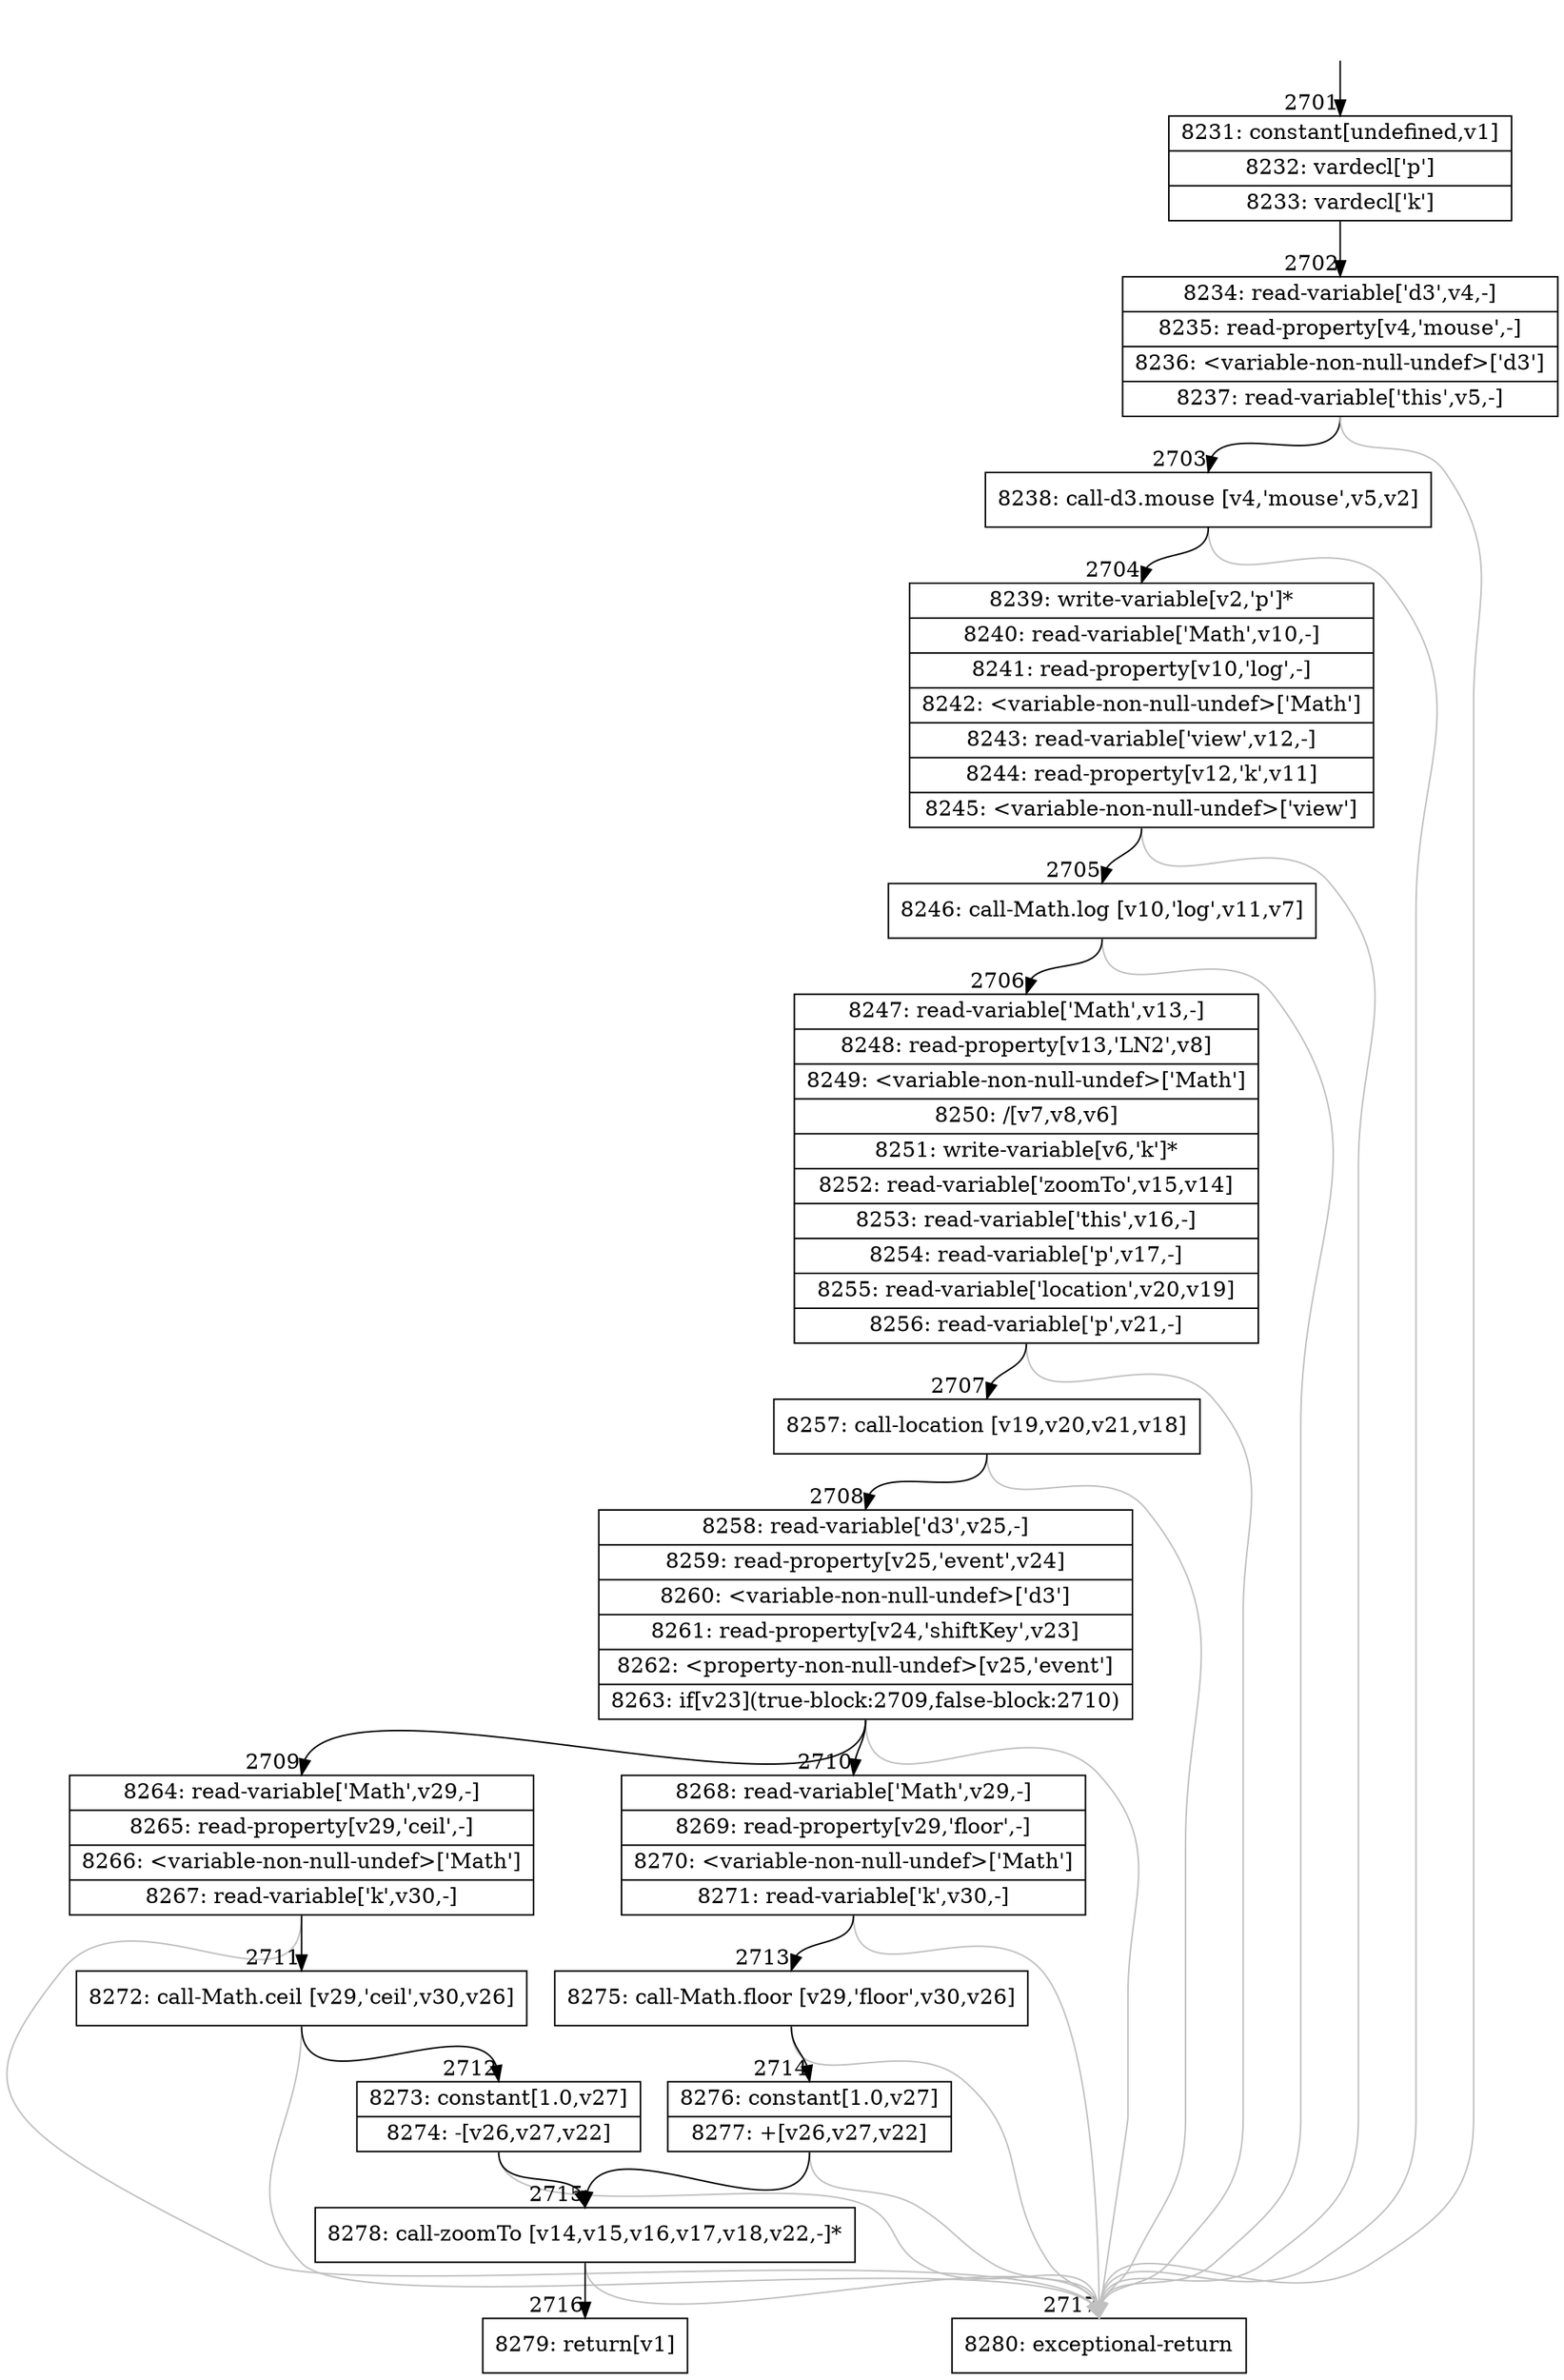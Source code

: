 digraph {
rankdir="TD"
BB_entry258[shape=none,label=""];
BB_entry258 -> BB2701 [tailport=s, headport=n, headlabel="    2701"]
BB2701 [shape=record label="{8231: constant[undefined,v1]|8232: vardecl['p']|8233: vardecl['k']}" ] 
BB2701 -> BB2702 [tailport=s, headport=n, headlabel="      2702"]
BB2702 [shape=record label="{8234: read-variable['d3',v4,-]|8235: read-property[v4,'mouse',-]|8236: \<variable-non-null-undef\>['d3']|8237: read-variable['this',v5,-]}" ] 
BB2702 -> BB2703 [tailport=s, headport=n, headlabel="      2703"]
BB2702 -> BB2717 [tailport=s, headport=n, color=gray, headlabel="      2717"]
BB2703 [shape=record label="{8238: call-d3.mouse [v4,'mouse',v5,v2]}" ] 
BB2703 -> BB2704 [tailport=s, headport=n, headlabel="      2704"]
BB2703 -> BB2717 [tailport=s, headport=n, color=gray]
BB2704 [shape=record label="{8239: write-variable[v2,'p']*|8240: read-variable['Math',v10,-]|8241: read-property[v10,'log',-]|8242: \<variable-non-null-undef\>['Math']|8243: read-variable['view',v12,-]|8244: read-property[v12,'k',v11]|8245: \<variable-non-null-undef\>['view']}" ] 
BB2704 -> BB2705 [tailport=s, headport=n, headlabel="      2705"]
BB2704 -> BB2717 [tailport=s, headport=n, color=gray]
BB2705 [shape=record label="{8246: call-Math.log [v10,'log',v11,v7]}" ] 
BB2705 -> BB2706 [tailport=s, headport=n, headlabel="      2706"]
BB2705 -> BB2717 [tailport=s, headport=n, color=gray]
BB2706 [shape=record label="{8247: read-variable['Math',v13,-]|8248: read-property[v13,'LN2',v8]|8249: \<variable-non-null-undef\>['Math']|8250: /[v7,v8,v6]|8251: write-variable[v6,'k']*|8252: read-variable['zoomTo',v15,v14]|8253: read-variable['this',v16,-]|8254: read-variable['p',v17,-]|8255: read-variable['location',v20,v19]|8256: read-variable['p',v21,-]}" ] 
BB2706 -> BB2707 [tailport=s, headport=n, headlabel="      2707"]
BB2706 -> BB2717 [tailport=s, headport=n, color=gray]
BB2707 [shape=record label="{8257: call-location [v19,v20,v21,v18]}" ] 
BB2707 -> BB2708 [tailport=s, headport=n, headlabel="      2708"]
BB2707 -> BB2717 [tailport=s, headport=n, color=gray]
BB2708 [shape=record label="{8258: read-variable['d3',v25,-]|8259: read-property[v25,'event',v24]|8260: \<variable-non-null-undef\>['d3']|8261: read-property[v24,'shiftKey',v23]|8262: \<property-non-null-undef\>[v25,'event']|8263: if[v23](true-block:2709,false-block:2710)}" ] 
BB2708 -> BB2709 [tailport=s, headport=n, headlabel="      2709"]
BB2708 -> BB2710 [tailport=s, headport=n, headlabel="      2710"]
BB2708 -> BB2717 [tailport=s, headport=n, color=gray]
BB2709 [shape=record label="{8264: read-variable['Math',v29,-]|8265: read-property[v29,'ceil',-]|8266: \<variable-non-null-undef\>['Math']|8267: read-variable['k',v30,-]}" ] 
BB2709 -> BB2711 [tailport=s, headport=n, headlabel="      2711"]
BB2709 -> BB2717 [tailport=s, headport=n, color=gray]
BB2710 [shape=record label="{8268: read-variable['Math',v29,-]|8269: read-property[v29,'floor',-]|8270: \<variable-non-null-undef\>['Math']|8271: read-variable['k',v30,-]}" ] 
BB2710 -> BB2713 [tailport=s, headport=n, headlabel="      2713"]
BB2710 -> BB2717 [tailport=s, headport=n, color=gray]
BB2711 [shape=record label="{8272: call-Math.ceil [v29,'ceil',v30,v26]}" ] 
BB2711 -> BB2712 [tailport=s, headport=n, headlabel="      2712"]
BB2711 -> BB2717 [tailport=s, headport=n, color=gray]
BB2712 [shape=record label="{8273: constant[1.0,v27]|8274: -[v26,v27,v22]}" ] 
BB2712 -> BB2715 [tailport=s, headport=n, headlabel="      2715"]
BB2712 -> BB2717 [tailport=s, headport=n, color=gray]
BB2713 [shape=record label="{8275: call-Math.floor [v29,'floor',v30,v26]}" ] 
BB2713 -> BB2714 [tailport=s, headport=n, headlabel="      2714"]
BB2713 -> BB2717 [tailport=s, headport=n, color=gray]
BB2714 [shape=record label="{8276: constant[1.0,v27]|8277: +[v26,v27,v22]}" ] 
BB2714 -> BB2715 [tailport=s, headport=n]
BB2714 -> BB2717 [tailport=s, headport=n, color=gray]
BB2715 [shape=record label="{8278: call-zoomTo [v14,v15,v16,v17,v18,v22,-]*}" ] 
BB2715 -> BB2716 [tailport=s, headport=n, headlabel="      2716"]
BB2715 -> BB2717 [tailport=s, headport=n, color=gray]
BB2716 [shape=record label="{8279: return[v1]}" ] 
BB2717 [shape=record label="{8280: exceptional-return}" ] 
//#$~ 1569
}
